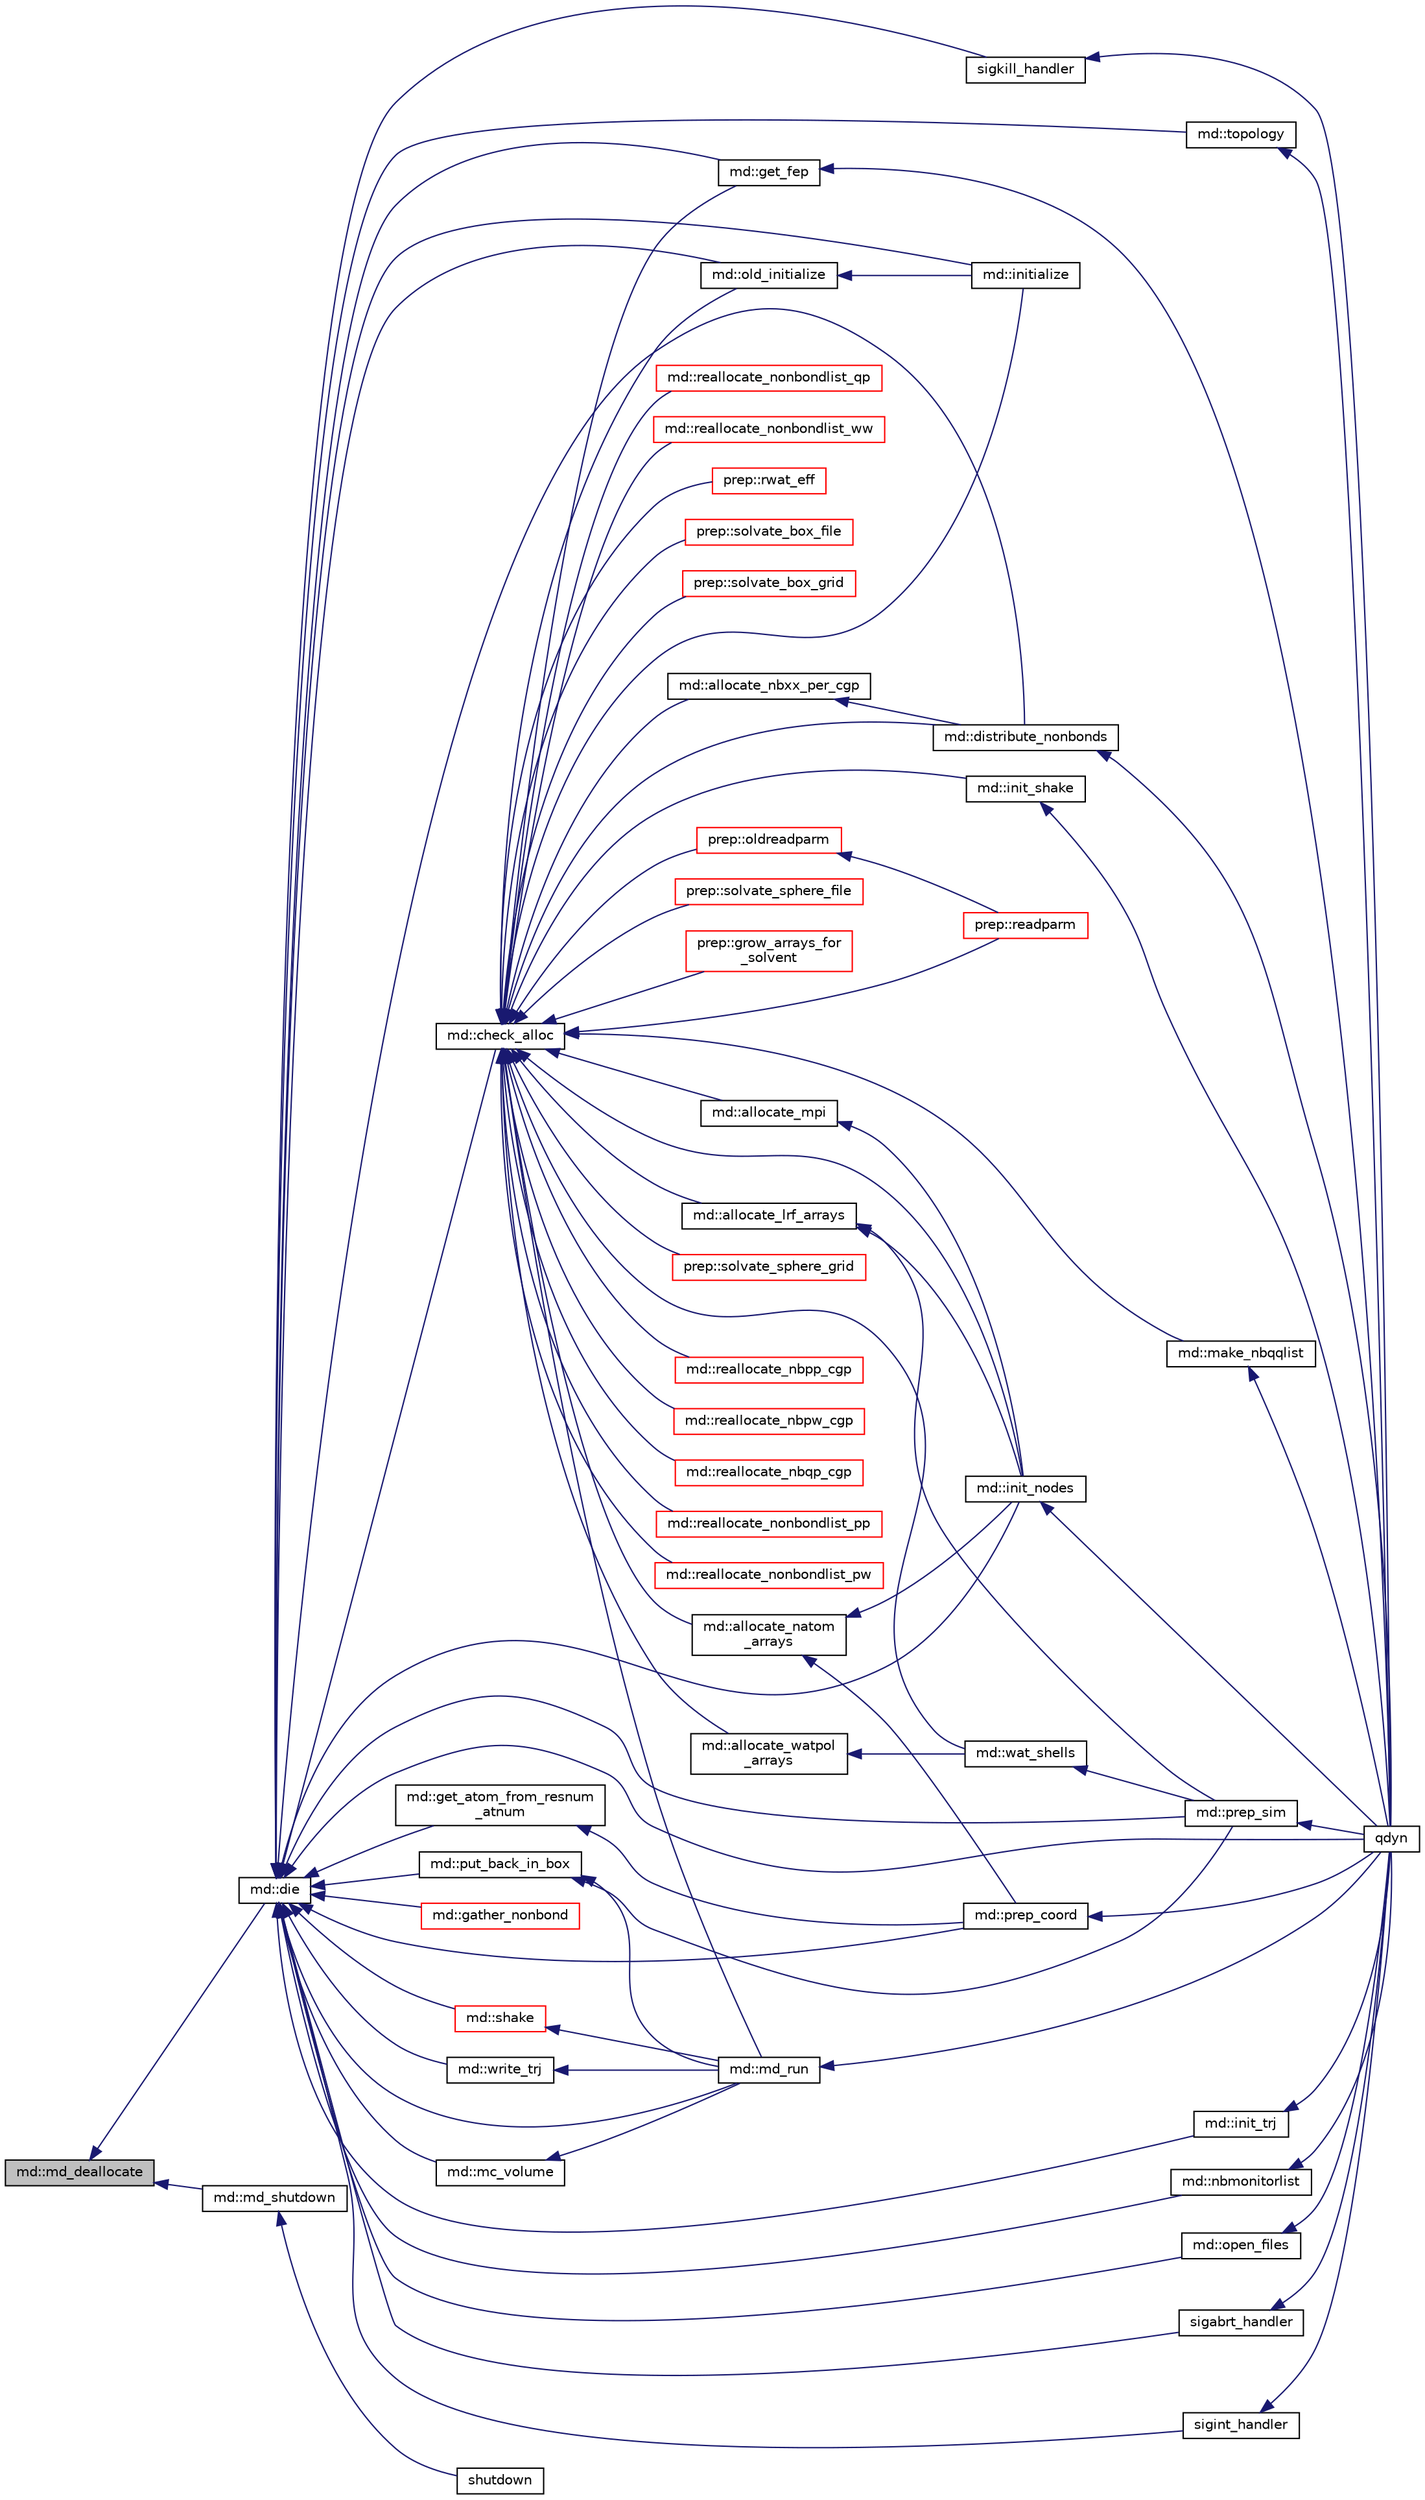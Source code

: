 digraph "md::md_deallocate"
{
  edge [fontname="Helvetica",fontsize="10",labelfontname="Helvetica",labelfontsize="10"];
  node [fontname="Helvetica",fontsize="10",shape=record];
  rankdir="LR";
  Node1 [label="md::md_deallocate",height=0.2,width=0.4,color="black", fillcolor="grey75", style="filled" fontcolor="black"];
  Node1 -> Node2 [dir="back",color="midnightblue",fontsize="10",style="solid"];
  Node2 [label="md::die",height=0.2,width=0.4,color="black", fillcolor="white", style="filled",URL="$classmd.html#ac21e43139b5e5cd74ab6649672288d66"];
  Node2 -> Node3 [dir="back",color="midnightblue",fontsize="10",style="solid"];
  Node3 [label="md::check_alloc",height=0.2,width=0.4,color="black", fillcolor="white", style="filled",URL="$classmd.html#aa2bff9009b880be7904efe2a7c07f646"];
  Node3 -> Node4 [dir="back",color="midnightblue",fontsize="10",style="solid"];
  Node4 [label="md::allocate_lrf_arrays",height=0.2,width=0.4,color="black", fillcolor="white", style="filled",URL="$classmd.html#a44425892c37b9eef58b445f76eee0754"];
  Node4 -> Node5 [dir="back",color="midnightblue",fontsize="10",style="solid"];
  Node5 [label="md::init_nodes",height=0.2,width=0.4,color="black", fillcolor="white", style="filled",URL="$classmd.html#ac261f29b5f6b6fbfa764b73a4516ac02"];
  Node5 -> Node6 [dir="back",color="midnightblue",fontsize="10",style="solid"];
  Node6 [label="qdyn",height=0.2,width=0.4,color="black", fillcolor="white", style="filled",URL="$qdyn_8f90.html#a93aa3f5a63d37164f411c008fce7e62c"];
  Node4 -> Node7 [dir="back",color="midnightblue",fontsize="10",style="solid"];
  Node7 [label="md::prep_sim",height=0.2,width=0.4,color="black", fillcolor="white", style="filled",URL="$classmd.html#ada4a4dd8f8f60e863387affbdb27198a"];
  Node7 -> Node6 [dir="back",color="midnightblue",fontsize="10",style="solid"];
  Node3 -> Node8 [dir="back",color="midnightblue",fontsize="10",style="solid"];
  Node8 [label="md::allocate_mpi",height=0.2,width=0.4,color="black", fillcolor="white", style="filled",URL="$classmd.html#a1fab8f0bfda2d818ad01853875601a14"];
  Node8 -> Node5 [dir="back",color="midnightblue",fontsize="10",style="solid"];
  Node3 -> Node9 [dir="back",color="midnightblue",fontsize="10",style="solid"];
  Node9 [label="md::allocate_natom\l_arrays",height=0.2,width=0.4,color="black", fillcolor="white", style="filled",URL="$classmd.html#a789c388d1b4bce615f49be6c076ad5e1"];
  Node9 -> Node5 [dir="back",color="midnightblue",fontsize="10",style="solid"];
  Node9 -> Node10 [dir="back",color="midnightblue",fontsize="10",style="solid"];
  Node10 [label="md::prep_coord",height=0.2,width=0.4,color="black", fillcolor="white", style="filled",URL="$classmd.html#a789709b5ab29545a2dd48b3c1a775a94"];
  Node10 -> Node6 [dir="back",color="midnightblue",fontsize="10",style="solid"];
  Node3 -> Node11 [dir="back",color="midnightblue",fontsize="10",style="solid"];
  Node11 [label="md::allocate_nbxx_per_cgp",height=0.2,width=0.4,color="black", fillcolor="white", style="filled",URL="$classmd.html#a2b1b7aece324f88ae6f15ec47969f1a2"];
  Node11 -> Node12 [dir="back",color="midnightblue",fontsize="10",style="solid"];
  Node12 [label="md::distribute_nonbonds",height=0.2,width=0.4,color="black", fillcolor="white", style="filled",URL="$classmd.html#a71b05091cbb717fac0643ab4d39dfd6c"];
  Node12 -> Node6 [dir="back",color="midnightblue",fontsize="10",style="solid"];
  Node3 -> Node13 [dir="back",color="midnightblue",fontsize="10",style="solid"];
  Node13 [label="md::allocate_watpol\l_arrays",height=0.2,width=0.4,color="black", fillcolor="white", style="filled",URL="$classmd.html#a2564982a0735344e348455d0f6aa53bd"];
  Node13 -> Node14 [dir="back",color="midnightblue",fontsize="10",style="solid"];
  Node14 [label="md::wat_shells",height=0.2,width=0.4,color="black", fillcolor="white", style="filled",URL="$classmd.html#aff1a619b1f24603784e74c1a04e197a0"];
  Node14 -> Node7 [dir="back",color="midnightblue",fontsize="10",style="solid"];
  Node3 -> Node12 [dir="back",color="midnightblue",fontsize="10",style="solid"];
  Node3 -> Node15 [dir="back",color="midnightblue",fontsize="10",style="solid"];
  Node15 [label="md::get_fep",height=0.2,width=0.4,color="black", fillcolor="white", style="filled",URL="$classmd.html#a07ecde439edb4c485493261c2f3b3b7b"];
  Node15 -> Node6 [dir="back",color="midnightblue",fontsize="10",style="solid"];
  Node3 -> Node16 [dir="back",color="midnightblue",fontsize="10",style="solid"];
  Node16 [label="prep::grow_arrays_for\l_solvent",height=0.2,width=0.4,color="red", fillcolor="white", style="filled",URL="$classprep.html#a83cffe3873feafd7ebdef521099d5bac"];
  Node3 -> Node5 [dir="back",color="midnightblue",fontsize="10",style="solid"];
  Node3 -> Node17 [dir="back",color="midnightblue",fontsize="10",style="solid"];
  Node17 [label="md::init_shake",height=0.2,width=0.4,color="black", fillcolor="white", style="filled",URL="$classmd.html#af498e436cb9b94fa685a4aecfbadc3e1"];
  Node17 -> Node6 [dir="back",color="midnightblue",fontsize="10",style="solid"];
  Node3 -> Node18 [dir="back",color="midnightblue",fontsize="10",style="solid"];
  Node18 [label="md::initialize",height=0.2,width=0.4,color="black", fillcolor="white", style="filled",URL="$classmd.html#acecdfbb85340e13040d34a2544d7c4c5"];
  Node3 -> Node19 [dir="back",color="midnightblue",fontsize="10",style="solid"];
  Node19 [label="md::make_nbqqlist",height=0.2,width=0.4,color="black", fillcolor="white", style="filled",URL="$classmd.html#a236a0824bcdbad217f25a45e51a2f14f"];
  Node19 -> Node6 [dir="back",color="midnightblue",fontsize="10",style="solid"];
  Node3 -> Node20 [dir="back",color="midnightblue",fontsize="10",style="solid"];
  Node20 [label="md::md_run",height=0.2,width=0.4,color="black", fillcolor="white", style="filled",URL="$classmd.html#a171682c3783373090d6525d6b435211e"];
  Node20 -> Node6 [dir="back",color="midnightblue",fontsize="10",style="solid"];
  Node3 -> Node21 [dir="back",color="midnightblue",fontsize="10",style="solid"];
  Node21 [label="md::old_initialize",height=0.2,width=0.4,color="black", fillcolor="white", style="filled",URL="$classmd.html#a07b781fabc881157203b600278e8d17d"];
  Node21 -> Node18 [dir="back",color="midnightblue",fontsize="10",style="solid"];
  Node3 -> Node22 [dir="back",color="midnightblue",fontsize="10",style="solid"];
  Node22 [label="prep::oldreadparm",height=0.2,width=0.4,color="red", fillcolor="white", style="filled",URL="$classprep.html#aa8bce8b46beb9bb1a75090b0ca7666e1"];
  Node22 -> Node23 [dir="back",color="midnightblue",fontsize="10",style="solid"];
  Node23 [label="prep::readparm",height=0.2,width=0.4,color="red", fillcolor="white", style="filled",URL="$classprep.html#a95a57c9975f303d860e25611bb7a14ad"];
  Node3 -> Node23 [dir="back",color="midnightblue",fontsize="10",style="solid"];
  Node3 -> Node24 [dir="back",color="midnightblue",fontsize="10",style="solid"];
  Node24 [label="md::reallocate_nbpp_cgp",height=0.2,width=0.4,color="red", fillcolor="white", style="filled",URL="$classmd.html#af66ca4a315dcc0890b77cd90b0fdaa94"];
  Node3 -> Node25 [dir="back",color="midnightblue",fontsize="10",style="solid"];
  Node25 [label="md::reallocate_nbpw_cgp",height=0.2,width=0.4,color="red", fillcolor="white", style="filled",URL="$classmd.html#a99eee4f01dbdcd76dbed4be5691d6d68"];
  Node3 -> Node26 [dir="back",color="midnightblue",fontsize="10",style="solid"];
  Node26 [label="md::reallocate_nbqp_cgp",height=0.2,width=0.4,color="red", fillcolor="white", style="filled",URL="$classmd.html#ad6f184dc723190ff46edab4caf4b10e2"];
  Node3 -> Node27 [dir="back",color="midnightblue",fontsize="10",style="solid"];
  Node27 [label="md::reallocate_nonbondlist_pp",height=0.2,width=0.4,color="red", fillcolor="white", style="filled",URL="$classmd.html#a262f50d109fc70ca812e85ddeb684728"];
  Node3 -> Node28 [dir="back",color="midnightblue",fontsize="10",style="solid"];
  Node28 [label="md::reallocate_nonbondlist_pw",height=0.2,width=0.4,color="red", fillcolor="white", style="filled",URL="$classmd.html#ac0b1ffca7139683663c0ebb7903a90c0"];
  Node3 -> Node29 [dir="back",color="midnightblue",fontsize="10",style="solid"];
  Node29 [label="md::reallocate_nonbondlist_qp",height=0.2,width=0.4,color="red", fillcolor="white", style="filled",URL="$classmd.html#a33602a45f142caf0421adb4f16cee39a"];
  Node3 -> Node30 [dir="back",color="midnightblue",fontsize="10",style="solid"];
  Node30 [label="md::reallocate_nonbondlist_ww",height=0.2,width=0.4,color="red", fillcolor="white", style="filled",URL="$classmd.html#abc46c1881f91ca0af21a94bab664a348"];
  Node3 -> Node31 [dir="back",color="midnightblue",fontsize="10",style="solid"];
  Node31 [label="prep::rwat_eff",height=0.2,width=0.4,color="red", fillcolor="white", style="filled",URL="$classprep.html#aede855ae502ac617ebdefee64cf18581"];
  Node3 -> Node32 [dir="back",color="midnightblue",fontsize="10",style="solid"];
  Node32 [label="prep::solvate_box_file",height=0.2,width=0.4,color="red", fillcolor="white", style="filled",URL="$classprep.html#acd0632e7396c17a73263117350d795b2"];
  Node3 -> Node33 [dir="back",color="midnightblue",fontsize="10",style="solid"];
  Node33 [label="prep::solvate_box_grid",height=0.2,width=0.4,color="red", fillcolor="white", style="filled",URL="$classprep.html#a69ec3a8bd439427b2a57259dcf0b7db5"];
  Node3 -> Node34 [dir="back",color="midnightblue",fontsize="10",style="solid"];
  Node34 [label="prep::solvate_sphere_file",height=0.2,width=0.4,color="red", fillcolor="white", style="filled",URL="$classprep.html#a41752fc7d46be8f022fbba88f159f4d8"];
  Node3 -> Node35 [dir="back",color="midnightblue",fontsize="10",style="solid"];
  Node35 [label="prep::solvate_sphere_grid",height=0.2,width=0.4,color="red", fillcolor="white", style="filled",URL="$classprep.html#a48c69af56814950cb78d8a40679c6389"];
  Node3 -> Node14 [dir="back",color="midnightblue",fontsize="10",style="solid"];
  Node2 -> Node12 [dir="back",color="midnightblue",fontsize="10",style="solid"];
  Node2 -> Node36 [dir="back",color="midnightblue",fontsize="10",style="solid"];
  Node36 [label="md::gather_nonbond",height=0.2,width=0.4,color="red", fillcolor="white", style="filled",URL="$classmd.html#a5cf829ef511afd1e672036dca0192484"];
  Node2 -> Node37 [dir="back",color="midnightblue",fontsize="10",style="solid"];
  Node37 [label="md::get_atom_from_resnum\l_atnum",height=0.2,width=0.4,color="black", fillcolor="white", style="filled",URL="$classmd.html#a39817773df2b4230b655aef23f5be9c3"];
  Node37 -> Node10 [dir="back",color="midnightblue",fontsize="10",style="solid"];
  Node2 -> Node15 [dir="back",color="midnightblue",fontsize="10",style="solid"];
  Node2 -> Node5 [dir="back",color="midnightblue",fontsize="10",style="solid"];
  Node2 -> Node38 [dir="back",color="midnightblue",fontsize="10",style="solid"];
  Node38 [label="md::init_trj",height=0.2,width=0.4,color="black", fillcolor="white", style="filled",URL="$classmd.html#ac42ae299354d569a17be9cc805d6a2ec"];
  Node38 -> Node6 [dir="back",color="midnightblue",fontsize="10",style="solid"];
  Node2 -> Node18 [dir="back",color="midnightblue",fontsize="10",style="solid"];
  Node2 -> Node39 [dir="back",color="midnightblue",fontsize="10",style="solid"];
  Node39 [label="md::mc_volume",height=0.2,width=0.4,color="black", fillcolor="white", style="filled",URL="$classmd.html#a4626201196d1fd44ddd1d0dae60902f1"];
  Node39 -> Node20 [dir="back",color="midnightblue",fontsize="10",style="solid"];
  Node2 -> Node20 [dir="back",color="midnightblue",fontsize="10",style="solid"];
  Node2 -> Node40 [dir="back",color="midnightblue",fontsize="10",style="solid"];
  Node40 [label="md::nbmonitorlist",height=0.2,width=0.4,color="black", fillcolor="white", style="filled",URL="$classmd.html#a0083786dd20025ff97755427213821ca"];
  Node40 -> Node6 [dir="back",color="midnightblue",fontsize="10",style="solid"];
  Node2 -> Node21 [dir="back",color="midnightblue",fontsize="10",style="solid"];
  Node2 -> Node41 [dir="back",color="midnightblue",fontsize="10",style="solid"];
  Node41 [label="md::open_files",height=0.2,width=0.4,color="black", fillcolor="white", style="filled",URL="$classmd.html#abd4ec16cd201e7392a70d28bfecca076"];
  Node41 -> Node6 [dir="back",color="midnightblue",fontsize="10",style="solid"];
  Node2 -> Node10 [dir="back",color="midnightblue",fontsize="10",style="solid"];
  Node2 -> Node7 [dir="back",color="midnightblue",fontsize="10",style="solid"];
  Node2 -> Node42 [dir="back",color="midnightblue",fontsize="10",style="solid"];
  Node42 [label="md::put_back_in_box",height=0.2,width=0.4,color="black", fillcolor="white", style="filled",URL="$classmd.html#a319c186691d0dac294362e03c6e6404a"];
  Node42 -> Node20 [dir="back",color="midnightblue",fontsize="10",style="solid"];
  Node42 -> Node7 [dir="back",color="midnightblue",fontsize="10",style="solid"];
  Node2 -> Node6 [dir="back",color="midnightblue",fontsize="10",style="solid"];
  Node2 -> Node43 [dir="back",color="midnightblue",fontsize="10",style="solid"];
  Node43 [label="md::shake",height=0.2,width=0.4,color="red", fillcolor="white", style="filled",URL="$classmd.html#a821fbf756760bf6aa0409f866e977f2e"];
  Node43 -> Node20 [dir="back",color="midnightblue",fontsize="10",style="solid"];
  Node2 -> Node44 [dir="back",color="midnightblue",fontsize="10",style="solid"];
  Node44 [label="sigabrt_handler",height=0.2,width=0.4,color="black", fillcolor="white", style="filled",URL="$qdyn_8f90.html#a90f58249a4c3e8c3c4f365ba48263561"];
  Node44 -> Node6 [dir="back",color="midnightblue",fontsize="10",style="solid"];
  Node2 -> Node45 [dir="back",color="midnightblue",fontsize="10",style="solid"];
  Node45 [label="sigint_handler",height=0.2,width=0.4,color="black", fillcolor="white", style="filled",URL="$qdyn_8f90.html#a54ec692af69e7669f8dbeb0ac6b6e0e2"];
  Node45 -> Node6 [dir="back",color="midnightblue",fontsize="10",style="solid"];
  Node2 -> Node46 [dir="back",color="midnightblue",fontsize="10",style="solid"];
  Node46 [label="sigkill_handler",height=0.2,width=0.4,color="black", fillcolor="white", style="filled",URL="$qdyn_8f90.html#aa050334f2668c660eba0e1cf32317173"];
  Node46 -> Node6 [dir="back",color="midnightblue",fontsize="10",style="solid"];
  Node2 -> Node47 [dir="back",color="midnightblue",fontsize="10",style="solid"];
  Node47 [label="md::topology",height=0.2,width=0.4,color="black", fillcolor="white", style="filled",URL="$classmd.html#a8ca7ff5800e3608fb7aa1aa99b525707"];
  Node47 -> Node6 [dir="back",color="midnightblue",fontsize="10",style="solid"];
  Node2 -> Node48 [dir="back",color="midnightblue",fontsize="10",style="solid"];
  Node48 [label="md::write_trj",height=0.2,width=0.4,color="black", fillcolor="white", style="filled",URL="$classmd.html#aed5ba254d7284a94bdac6e46d00e12de"];
  Node48 -> Node20 [dir="back",color="midnightblue",fontsize="10",style="solid"];
  Node1 -> Node49 [dir="back",color="midnightblue",fontsize="10",style="solid"];
  Node49 [label="md::md_shutdown",height=0.2,width=0.4,color="black", fillcolor="white", style="filled",URL="$classmd.html#a8725d34e027d153e7ee366fe7f814b36"];
  Node49 -> Node50 [dir="back",color="midnightblue",fontsize="10",style="solid"];
  Node50 [label="shutdown",height=0.2,width=0.4,color="black", fillcolor="white", style="filled",URL="$qdyn_8f90.html#ad70d3764fc449bb222c2755a849fc7b0"];
}
